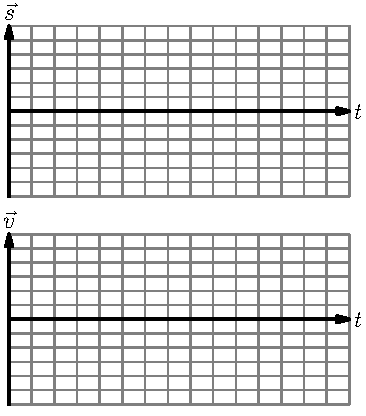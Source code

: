 // Asymptote code for kinematic_stack_pos_vel_grid_wide.asy
import graph;

pen axis_p = linewidth(1.4)+black;
pen grid_p = linewidth(0.8)+gray(0.5);
pen ticklabel_p = fontsize(.01);
int hticks = 15;
int vMin_ticks = -6;
int vMax_ticks = 6;
real[] hTicks_a = sequence(1, hticks);
real[] vTicks_a = sequence(vMin_ticks, vMax_ticks);
real axis_extra = 0.7; // extend the axis just a bit past the last tick mark
  
axis VZero(bool extend=true) {
  return new void(picture pic, axisT axis) {
    axis.type = 0; // Value
    axis.value = pic.scale.x.T(pic.scale.x.scale.logarithmic ? 1 : 0); // I'm good with Linear 0
    axis.position = 1; // relative position of axis label
    axis.side = left;
    axis.align = 1.5*E;
    axis.extend = extend;
    };
}
axis VZero = VZero();

axis HZero(bool extend=true) {
  return new void(picture pic, axisT axis) {
    axis.type = 0; // Value
    axis.value = pic.scale.y.T(pic.scale.y.scale.logarithmic ? 1 : 0); // I'm good with Linear 0
    axis.position = 1; // relative position of axis label
    axis.side = right;
    axis.align = 2.2*N;
    axis.extend = extend;
    };
}
axis HZero = HZero();

void kingraph(picture pic, Label vL="", real vMin=vMin_ticks, real vMax=vMax_ticks, Label hL="$t$", real hMin=0, real hMax=hticks) {
  scale(pic, Linear, Linear);
  xlimits(pic, hMin, hMax);
  ylimits(pic, vMin, vMax);
  ticks hTicks = LeftTicks(format=Label(" ", align=E, p=ticklabel_p), Ticks=hTicks_a, extend=true, pTick=grid_p); // The space clears the labels on the ticks.
  ticks vTicks = RightTicks(format=Label(" ", align=W, p=ticklabel_p), Ticks=vTicks_a, extend=true, pTick=grid_p);
  xaxis(pic=pic, L="", axis=BottomTop, p=grid_p, ticks=hTicks);
  yaxis(pic=pic, L="", axis=LeftRight, p=grid_p, ticks=vTicks);
  xaxis(pic=pic, L=hL, axis=VZero(false), p=axis_p, ticks=NoTicks, arrow=Arrow(6), above=true);
  yaxis(pic=pic, L=vL, axis=HZero(false), p=axis_p, ticks=NoTicks, arrow=Arrow(6), above=true);
}

picture pos_pic;
kingraph(pos_pic, "$\vec{s}$");

picture vel_pic;
kingraph(vel_pic, "$\vec{v}$");

//xequals(pos_pic,3,Dotted);
//xequals(vel_pic,3,Dotted);

// boring code for stacking the graphs.  The only interesting part is the htick/vtick settings, which can be used to change the size of the horizontal and vertical units of the graphs.
void stack(picture pics[]) {
  real margin=0mm;
  real htick = .4cm;
  real vtick = .25cm;
  frame[] frames = new frame[pics.length];
  for(int i=0; i<pics.length; ++i) {
    unitsize(pics[i], htick, vtick);
    frames[i] = pics[i].fit();
    if (i>0) {
      frames[i] = shift(0,min(frames[i-1]).y-max(frames[i]).y-margin)*frames[i];
    }
    add(frames[i]);
  }
}

stack(new picture[] {pos_pic, vel_pic});


